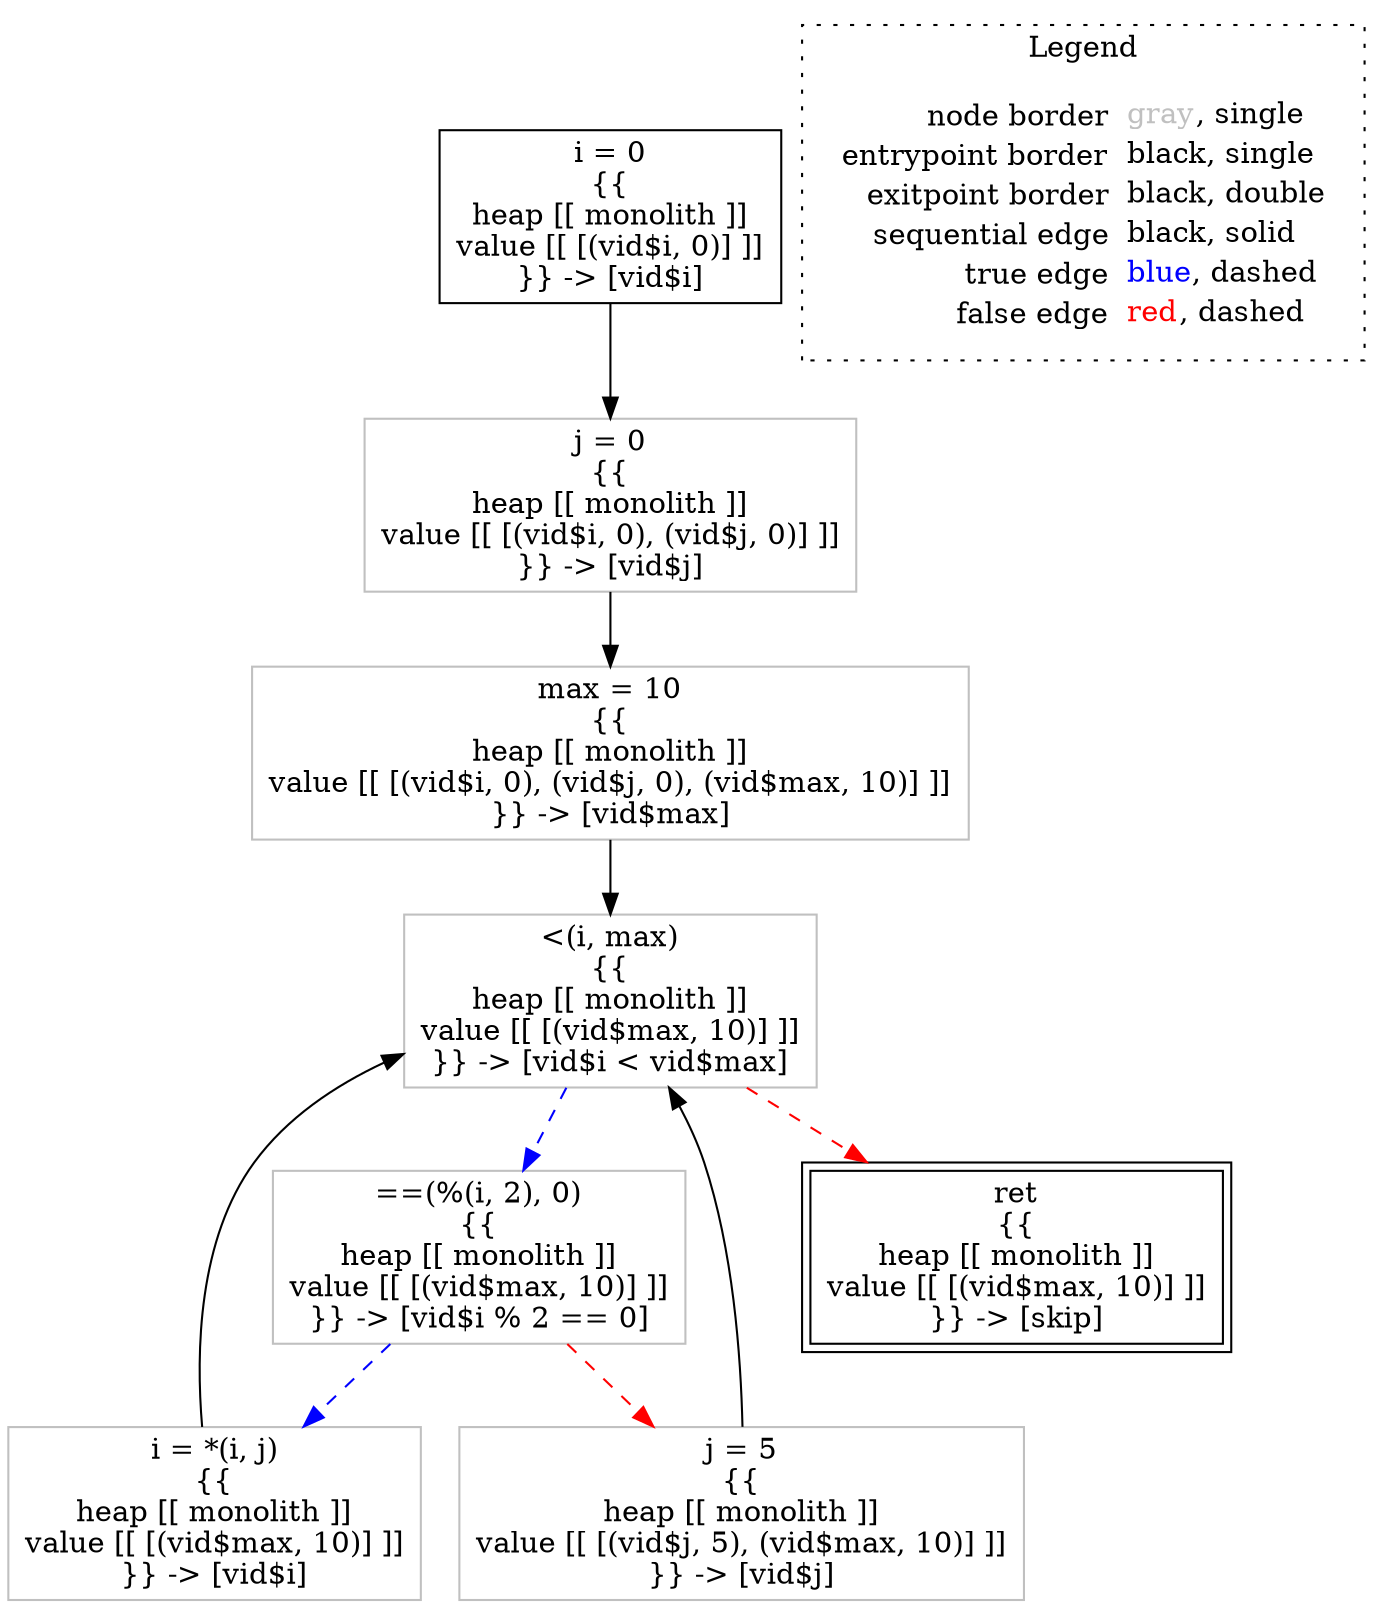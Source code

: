 digraph {
	"node0" [shape="rect",color="black",label=<i = 0<BR/>{{<BR/>heap [[ monolith ]]<BR/>value [[ [(vid$i, 0)] ]]<BR/>}} -&gt; [vid$i]>];
	"node1" [shape="rect",color="gray",label=<i = *(i, j)<BR/>{{<BR/>heap [[ monolith ]]<BR/>value [[ [(vid$max, 10)] ]]<BR/>}} -&gt; [vid$i]>];
	"node2" [shape="rect",color="gray",label=<j = 5<BR/>{{<BR/>heap [[ monolith ]]<BR/>value [[ [(vid$j, 5), (vid$max, 10)] ]]<BR/>}} -&gt; [vid$j]>];
	"node3" [shape="rect",color="gray",label=<&lt;(i, max)<BR/>{{<BR/>heap [[ monolith ]]<BR/>value [[ [(vid$max, 10)] ]]<BR/>}} -&gt; [vid$i &lt; vid$max]>];
	"node4" [shape="rect",color="gray",label=<==(%(i, 2), 0)<BR/>{{<BR/>heap [[ monolith ]]<BR/>value [[ [(vid$max, 10)] ]]<BR/>}} -&gt; [vid$i % 2 == 0]>];
	"node5" [shape="rect",color="gray",label=<max = 10<BR/>{{<BR/>heap [[ monolith ]]<BR/>value [[ [(vid$i, 0), (vid$j, 0), (vid$max, 10)] ]]<BR/>}} -&gt; [vid$max]>];
	"node6" [shape="rect",color="gray",label=<j = 0<BR/>{{<BR/>heap [[ monolith ]]<BR/>value [[ [(vid$i, 0), (vid$j, 0)] ]]<BR/>}} -&gt; [vid$j]>];
	"node7" [shape="rect",color="black",peripheries="2",label=<ret<BR/>{{<BR/>heap [[ monolith ]]<BR/>value [[ [(vid$max, 10)] ]]<BR/>}} -&gt; [skip]>];
	"node1" -> "node3" [color="black"];
	"node2" -> "node3" [color="black"];
	"node3" -> "node4" [color="blue",style="dashed"];
	"node3" -> "node7" [color="red",style="dashed"];
	"node4" -> "node1" [color="blue",style="dashed"];
	"node4" -> "node2" [color="red",style="dashed"];
	"node5" -> "node3" [color="black"];
	"node0" -> "node6" [color="black"];
	"node6" -> "node5" [color="black"];
subgraph cluster_legend {
	label="Legend";
	style=dotted;
	node [shape=plaintext];
	"legend" [label=<<table border="0" cellpadding="2" cellspacing="0" cellborder="0"><tr><td align="right">node border&nbsp;</td><td align="left"><font color="gray">gray</font>, single</td></tr><tr><td align="right">entrypoint border&nbsp;</td><td align="left"><font color="black">black</font>, single</td></tr><tr><td align="right">exitpoint border&nbsp;</td><td align="left"><font color="black">black</font>, double</td></tr><tr><td align="right">sequential edge&nbsp;</td><td align="left"><font color="black">black</font>, solid</td></tr><tr><td align="right">true edge&nbsp;</td><td align="left"><font color="blue">blue</font>, dashed</td></tr><tr><td align="right">false edge&nbsp;</td><td align="left"><font color="red">red</font>, dashed</td></tr></table>>];
}

}
